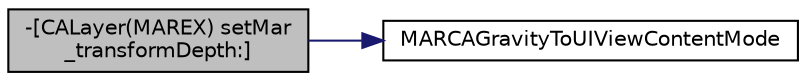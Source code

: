 digraph "-[CALayer(MAREX) setMar_transformDepth:]"
{
  edge [fontname="Helvetica",fontsize="10",labelfontname="Helvetica",labelfontsize="10"];
  node [fontname="Helvetica",fontsize="10",shape=record];
  rankdir="LR";
  Node37 [label="-[CALayer(MAREX) setMar\l_transformDepth:]",height=0.2,width=0.4,color="black", fillcolor="grey75", style="filled", fontcolor="black"];
  Node37 -> Node38 [color="midnightblue",fontsize="10",style="solid",fontname="Helvetica"];
  Node38 [label="MARCAGravityToUIViewContentMode",height=0.2,width=0.4,color="black", fillcolor="white", style="filled",URL="$_m_a_r_c_g_utilities_8h.html#a14ebbb01337964567b63ddbf7f578a8f",tooltip="Convert CALayer&#39;s gravity string to UIViewContentMode. "];
}

